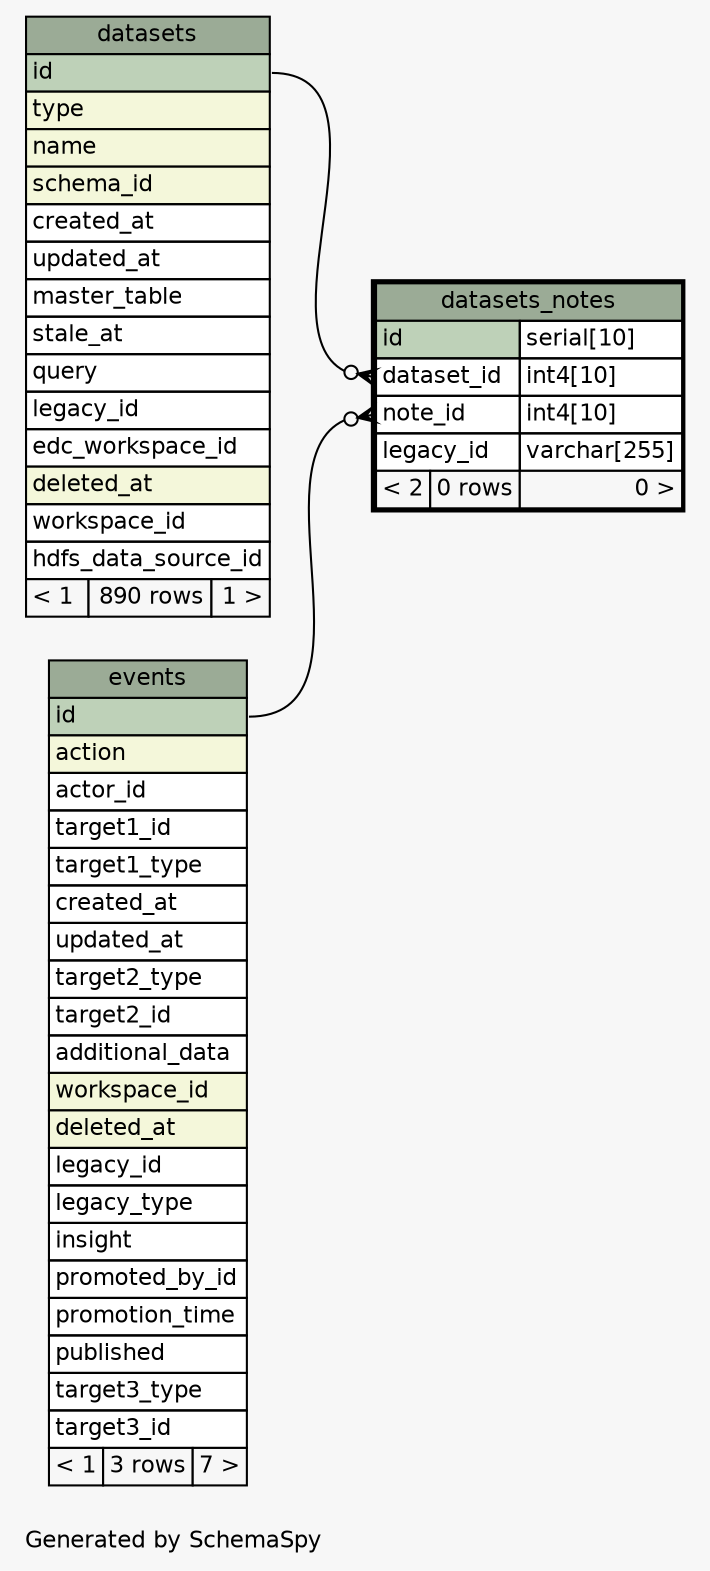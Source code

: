 // dot 2.36.0 on Mac OS X 10.10
// SchemaSpy rev 590
digraph "oneDegreeRelationshipsDiagram" {
  graph [
    rankdir="RL"
    bgcolor="#f7f7f7"
    label="\nGenerated by SchemaSpy"
    labeljust="l"
    nodesep="0.18"
    ranksep="0.46"
    fontname="Helvetica"
    fontsize="11"
  ];
  node [
    fontname="Helvetica"
    fontsize="11"
    shape="plaintext"
  ];
  edge [
    arrowsize="0.8"
  ];
  "datasets_notes":"dataset_id":w -> "datasets":"id":e [arrowhead=none dir=back arrowtail=crowodot];
  "datasets_notes":"note_id":w -> "events":"id":e [arrowhead=none dir=back arrowtail=crowodot];
  "datasets" [
    label=<
    <TABLE BORDER="0" CELLBORDER="1" CELLSPACING="0" BGCOLOR="#ffffff">
      <TR><TD COLSPAN="3" BGCOLOR="#9bab96" ALIGN="CENTER">datasets</TD></TR>
      <TR><TD PORT="id" COLSPAN="3" BGCOLOR="#bed1b8" ALIGN="LEFT">id</TD></TR>
      <TR><TD PORT="type" COLSPAN="3" BGCOLOR="#f4f7da" ALIGN="LEFT">type</TD></TR>
      <TR><TD PORT="name" COLSPAN="3" BGCOLOR="#f4f7da" ALIGN="LEFT">name</TD></TR>
      <TR><TD PORT="schema_id" COLSPAN="3" BGCOLOR="#f4f7da" ALIGN="LEFT">schema_id</TD></TR>
      <TR><TD PORT="created_at" COLSPAN="3" ALIGN="LEFT">created_at</TD></TR>
      <TR><TD PORT="updated_at" COLSPAN="3" ALIGN="LEFT">updated_at</TD></TR>
      <TR><TD PORT="master_table" COLSPAN="3" ALIGN="LEFT">master_table</TD></TR>
      <TR><TD PORT="stale_at" COLSPAN="3" ALIGN="LEFT">stale_at</TD></TR>
      <TR><TD PORT="query" COLSPAN="3" ALIGN="LEFT">query</TD></TR>
      <TR><TD PORT="legacy_id" COLSPAN="3" ALIGN="LEFT">legacy_id</TD></TR>
      <TR><TD PORT="edc_workspace_id" COLSPAN="3" ALIGN="LEFT">edc_workspace_id</TD></TR>
      <TR><TD PORT="deleted_at" COLSPAN="3" BGCOLOR="#f4f7da" ALIGN="LEFT">deleted_at</TD></TR>
      <TR><TD PORT="workspace_id" COLSPAN="3" ALIGN="LEFT">workspace_id</TD></TR>
      <TR><TD PORT="hdfs_data_source_id" COLSPAN="3" ALIGN="LEFT">hdfs_data_source_id</TD></TR>
      <TR><TD ALIGN="LEFT" BGCOLOR="#f7f7f7">&lt; 1</TD><TD ALIGN="RIGHT" BGCOLOR="#f7f7f7">890 rows</TD><TD ALIGN="RIGHT" BGCOLOR="#f7f7f7">1 &gt;</TD></TR>
    </TABLE>>
    URL="datasets.html"
    tooltip="datasets"
  ];
  "datasets_notes" [
    label=<
    <TABLE BORDER="2" CELLBORDER="1" CELLSPACING="0" BGCOLOR="#ffffff">
      <TR><TD COLSPAN="3" BGCOLOR="#9bab96" ALIGN="CENTER">datasets_notes</TD></TR>
      <TR><TD PORT="id" COLSPAN="2" BGCOLOR="#bed1b8" ALIGN="LEFT">id</TD><TD PORT="id.type" ALIGN="LEFT">serial[10]</TD></TR>
      <TR><TD PORT="dataset_id" COLSPAN="2" ALIGN="LEFT">dataset_id</TD><TD PORT="dataset_id.type" ALIGN="LEFT">int4[10]</TD></TR>
      <TR><TD PORT="note_id" COLSPAN="2" ALIGN="LEFT">note_id</TD><TD PORT="note_id.type" ALIGN="LEFT">int4[10]</TD></TR>
      <TR><TD PORT="legacy_id" COLSPAN="2" ALIGN="LEFT">legacy_id</TD><TD PORT="legacy_id.type" ALIGN="LEFT">varchar[255]</TD></TR>
      <TR><TD ALIGN="LEFT" BGCOLOR="#f7f7f7">&lt; 2</TD><TD ALIGN="RIGHT" BGCOLOR="#f7f7f7">0 rows</TD><TD ALIGN="RIGHT" BGCOLOR="#f7f7f7">0 &gt;</TD></TR>
    </TABLE>>
    URL="datasets_notes.html"
    tooltip="datasets_notes"
  ];
  "events" [
    label=<
    <TABLE BORDER="0" CELLBORDER="1" CELLSPACING="0" BGCOLOR="#ffffff">
      <TR><TD COLSPAN="3" BGCOLOR="#9bab96" ALIGN="CENTER">events</TD></TR>
      <TR><TD PORT="id" COLSPAN="3" BGCOLOR="#bed1b8" ALIGN="LEFT">id</TD></TR>
      <TR><TD PORT="action" COLSPAN="3" BGCOLOR="#f4f7da" ALIGN="LEFT">action</TD></TR>
      <TR><TD PORT="actor_id" COLSPAN="3" ALIGN="LEFT">actor_id</TD></TR>
      <TR><TD PORT="target1_id" COLSPAN="3" ALIGN="LEFT">target1_id</TD></TR>
      <TR><TD PORT="target1_type" COLSPAN="3" ALIGN="LEFT">target1_type</TD></TR>
      <TR><TD PORT="created_at" COLSPAN="3" ALIGN="LEFT">created_at</TD></TR>
      <TR><TD PORT="updated_at" COLSPAN="3" ALIGN="LEFT">updated_at</TD></TR>
      <TR><TD PORT="target2_type" COLSPAN="3" ALIGN="LEFT">target2_type</TD></TR>
      <TR><TD PORT="target2_id" COLSPAN="3" ALIGN="LEFT">target2_id</TD></TR>
      <TR><TD PORT="additional_data" COLSPAN="3" ALIGN="LEFT">additional_data</TD></TR>
      <TR><TD PORT="workspace_id" COLSPAN="3" BGCOLOR="#f4f7da" ALIGN="LEFT">workspace_id</TD></TR>
      <TR><TD PORT="deleted_at" COLSPAN="3" BGCOLOR="#f4f7da" ALIGN="LEFT">deleted_at</TD></TR>
      <TR><TD PORT="legacy_id" COLSPAN="3" ALIGN="LEFT">legacy_id</TD></TR>
      <TR><TD PORT="legacy_type" COLSPAN="3" ALIGN="LEFT">legacy_type</TD></TR>
      <TR><TD PORT="insight" COLSPAN="3" ALIGN="LEFT">insight</TD></TR>
      <TR><TD PORT="promoted_by_id" COLSPAN="3" ALIGN="LEFT">promoted_by_id</TD></TR>
      <TR><TD PORT="promotion_time" COLSPAN="3" ALIGN="LEFT">promotion_time</TD></TR>
      <TR><TD PORT="published" COLSPAN="3" ALIGN="LEFT">published</TD></TR>
      <TR><TD PORT="target3_type" COLSPAN="3" ALIGN="LEFT">target3_type</TD></TR>
      <TR><TD PORT="target3_id" COLSPAN="3" ALIGN="LEFT">target3_id</TD></TR>
      <TR><TD ALIGN="LEFT" BGCOLOR="#f7f7f7">&lt; 1</TD><TD ALIGN="RIGHT" BGCOLOR="#f7f7f7">3 rows</TD><TD ALIGN="RIGHT" BGCOLOR="#f7f7f7">7 &gt;</TD></TR>
    </TABLE>>
    URL="events.html"
    tooltip="events"
  ];
}
